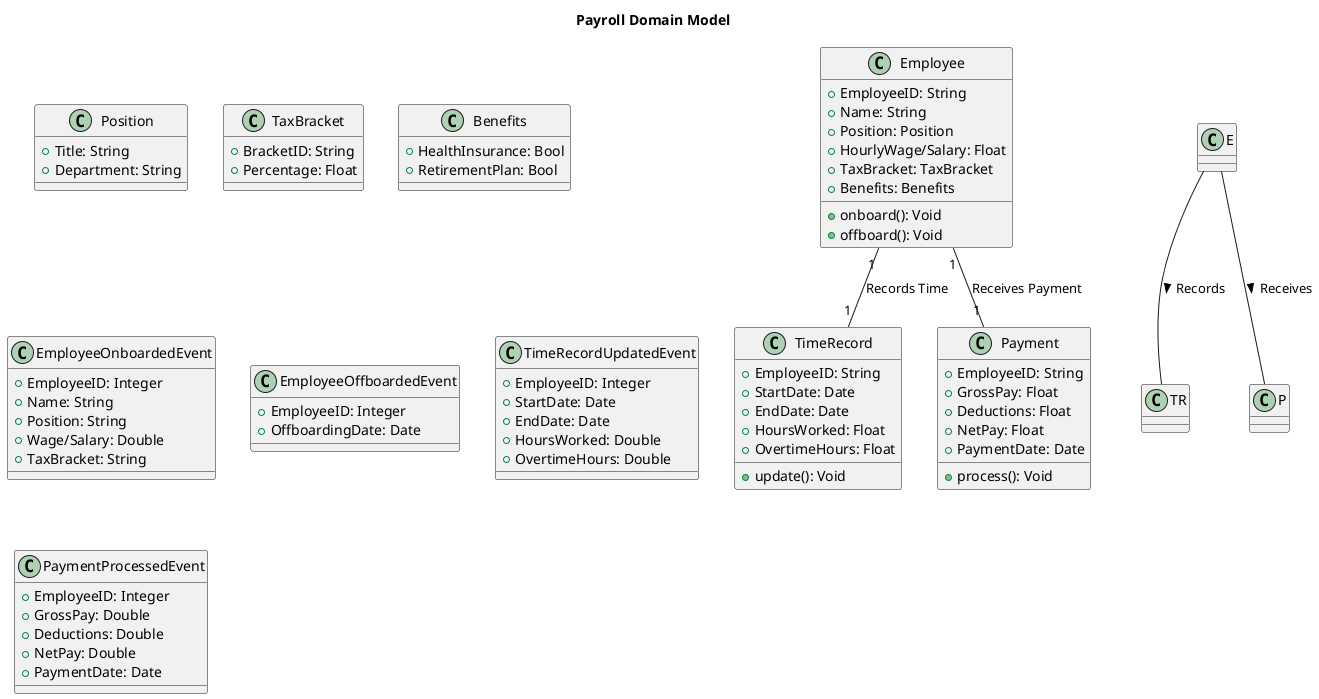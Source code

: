 @startuml
title Payroll Domain Model

class Employee {
    +EmployeeID: String
    +Name: String
    +Position: Position
    +HourlyWage/Salary: Float
    +TaxBracket: TaxBracket
    +Benefits: Benefits
    +onboard(): Void
    +offboard(): Void
}

class TimeRecord {
    +EmployeeID: String
    +StartDate: Date
    +EndDate: Date
    +HoursWorked: Float
    +OvertimeHours: Float
    +update(): Void
}

class Payment {
    +EmployeeID: String
    +GrossPay: Float
    +Deductions: Float
    +NetPay: Float
    +PaymentDate: Date
    +process(): Void
}

class Position {
    +Title: String
    +Department: String
}

class TaxBracket {
    +BracketID: String
    +Percentage: Float
}

class Benefits {
    +HealthInsurance: Bool
    +RetirementPlan: Bool
}

Employee "1" -- "1" TimeRecord: Records Time
Employee "1" -- "1" Payment: Receives Payment


class "EmployeeOnboardedEvent" as EOE {
  +EmployeeID: Integer
  +Name: String
  +Position: String
  +Wage/Salary: Double
  +TaxBracket: String
}

class "EmployeeOffboardedEvent" as OOE {
  +EmployeeID: Integer
  +OffboardingDate: Date
}

class "TimeRecordUpdatedEvent" as TRE {
  +EmployeeID: Integer
  +StartDate: Date
  +EndDate: Date
  +HoursWorked: Double
  +OvertimeHours: Double
}

class "PaymentProcessedEvent" as PPE {
  +EmployeeID: Integer
  +GrossPay: Double
  +Deductions: Double
  +NetPay: Double
  +PaymentDate: Date
}

E -- TR : Records >
E -- P : Receives >
@enduml
